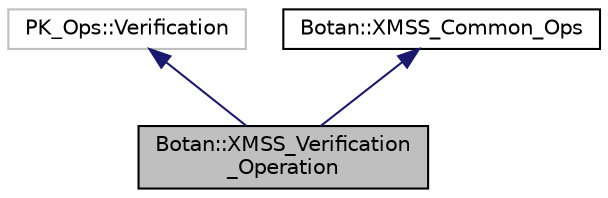 digraph "Botan::XMSS_Verification_Operation"
{
  edge [fontname="Helvetica",fontsize="10",labelfontname="Helvetica",labelfontsize="10"];
  node [fontname="Helvetica",fontsize="10",shape=record];
  Node0 [label="Botan::XMSS_Verification\l_Operation",height=0.2,width=0.4,color="black", fillcolor="grey75", style="filled", fontcolor="black"];
  Node1 -> Node0 [dir="back",color="midnightblue",fontsize="10",style="solid",fontname="Helvetica"];
  Node1 [label="PK_Ops::Verification",height=0.2,width=0.4,color="grey75", fillcolor="white", style="filled"];
  Node2 -> Node0 [dir="back",color="midnightblue",fontsize="10",style="solid",fontname="Helvetica"];
  Node2 [label="Botan::XMSS_Common_Ops",height=0.2,width=0.4,color="black", fillcolor="white", style="filled",URL="$class_botan_1_1_x_m_s_s___common___ops.html"];
}
